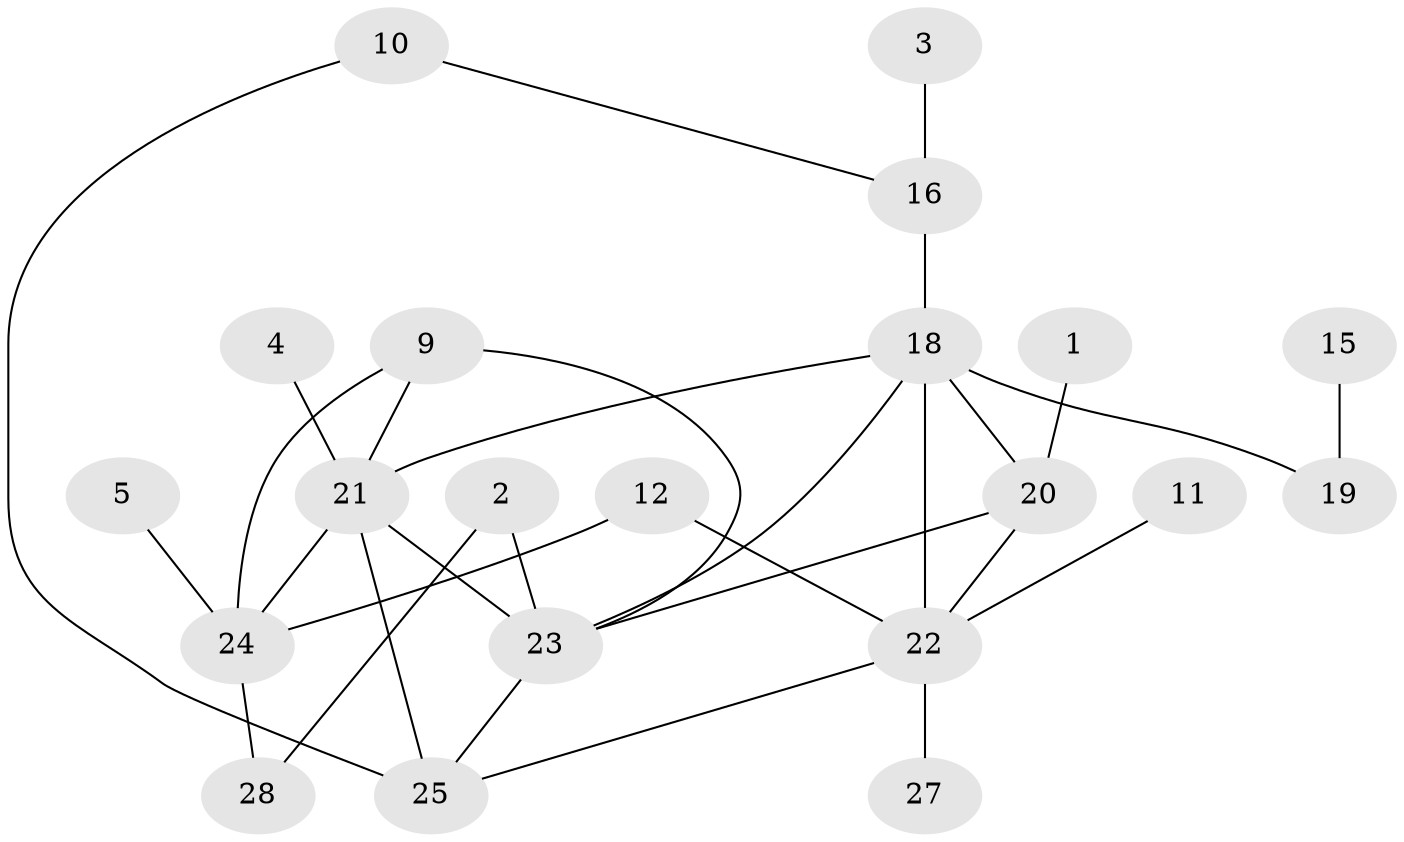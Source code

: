 // original degree distribution, {3: 0.21428571428571427, 1: 0.25, 4: 0.10714285714285714, 5: 0.03571428571428571, 2: 0.23214285714285715, 6: 0.05357142857142857, 0: 0.10714285714285714}
// Generated by graph-tools (version 1.1) at 2025/49/03/09/25 03:49:09]
// undirected, 21 vertices, 30 edges
graph export_dot {
graph [start="1"]
  node [color=gray90,style=filled];
  1;
  2;
  3;
  4;
  5;
  9;
  10;
  11;
  12;
  15;
  16;
  18;
  19;
  20;
  21;
  22;
  23;
  24;
  25;
  27;
  28;
  1 -- 20 [weight=1.0];
  2 -- 23 [weight=1.0];
  2 -- 28 [weight=1.0];
  3 -- 16 [weight=1.0];
  4 -- 21 [weight=1.0];
  5 -- 24 [weight=1.0];
  9 -- 21 [weight=1.0];
  9 -- 23 [weight=1.0];
  9 -- 24 [weight=1.0];
  10 -- 16 [weight=1.0];
  10 -- 25 [weight=1.0];
  11 -- 22 [weight=1.0];
  12 -- 22 [weight=1.0];
  12 -- 24 [weight=1.0];
  15 -- 19 [weight=1.0];
  16 -- 18 [weight=2.0];
  18 -- 19 [weight=1.0];
  18 -- 20 [weight=2.0];
  18 -- 21 [weight=1.0];
  18 -- 22 [weight=2.0];
  18 -- 23 [weight=1.0];
  20 -- 22 [weight=1.0];
  20 -- 23 [weight=1.0];
  21 -- 23 [weight=2.0];
  21 -- 24 [weight=1.0];
  21 -- 25 [weight=2.0];
  22 -- 25 [weight=1.0];
  22 -- 27 [weight=1.0];
  23 -- 25 [weight=1.0];
  24 -- 28 [weight=1.0];
}
